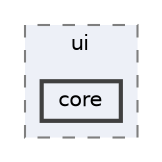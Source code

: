 digraph "repository/cal-web/src/main/java/com/sterlite/cal/ui/core"
{
 // LATEX_PDF_SIZE
  bgcolor="transparent";
  edge [fontname=Helvetica,fontsize=10,labelfontname=Helvetica,labelfontsize=10];
  node [fontname=Helvetica,fontsize=10,shape=box,height=0.2,width=0.4];
  compound=true
  subgraph clusterdir_a6f07d71b2a44cd94ea98b1a8cd49e32 {
    graph [ bgcolor="#edf0f7", pencolor="grey50", label="ui", fontname=Helvetica,fontsize=10 style="filled,dashed", URL="dir_a6f07d71b2a44cd94ea98b1a8cd49e32.html",tooltip=""]
  dir_46b574b9af30f61325035cf0b6ae4681 [label="core", fillcolor="#edf0f7", color="grey25", style="filled,bold", URL="dir_46b574b9af30f61325035cf0b6ae4681.html",tooltip=""];
  }
}
